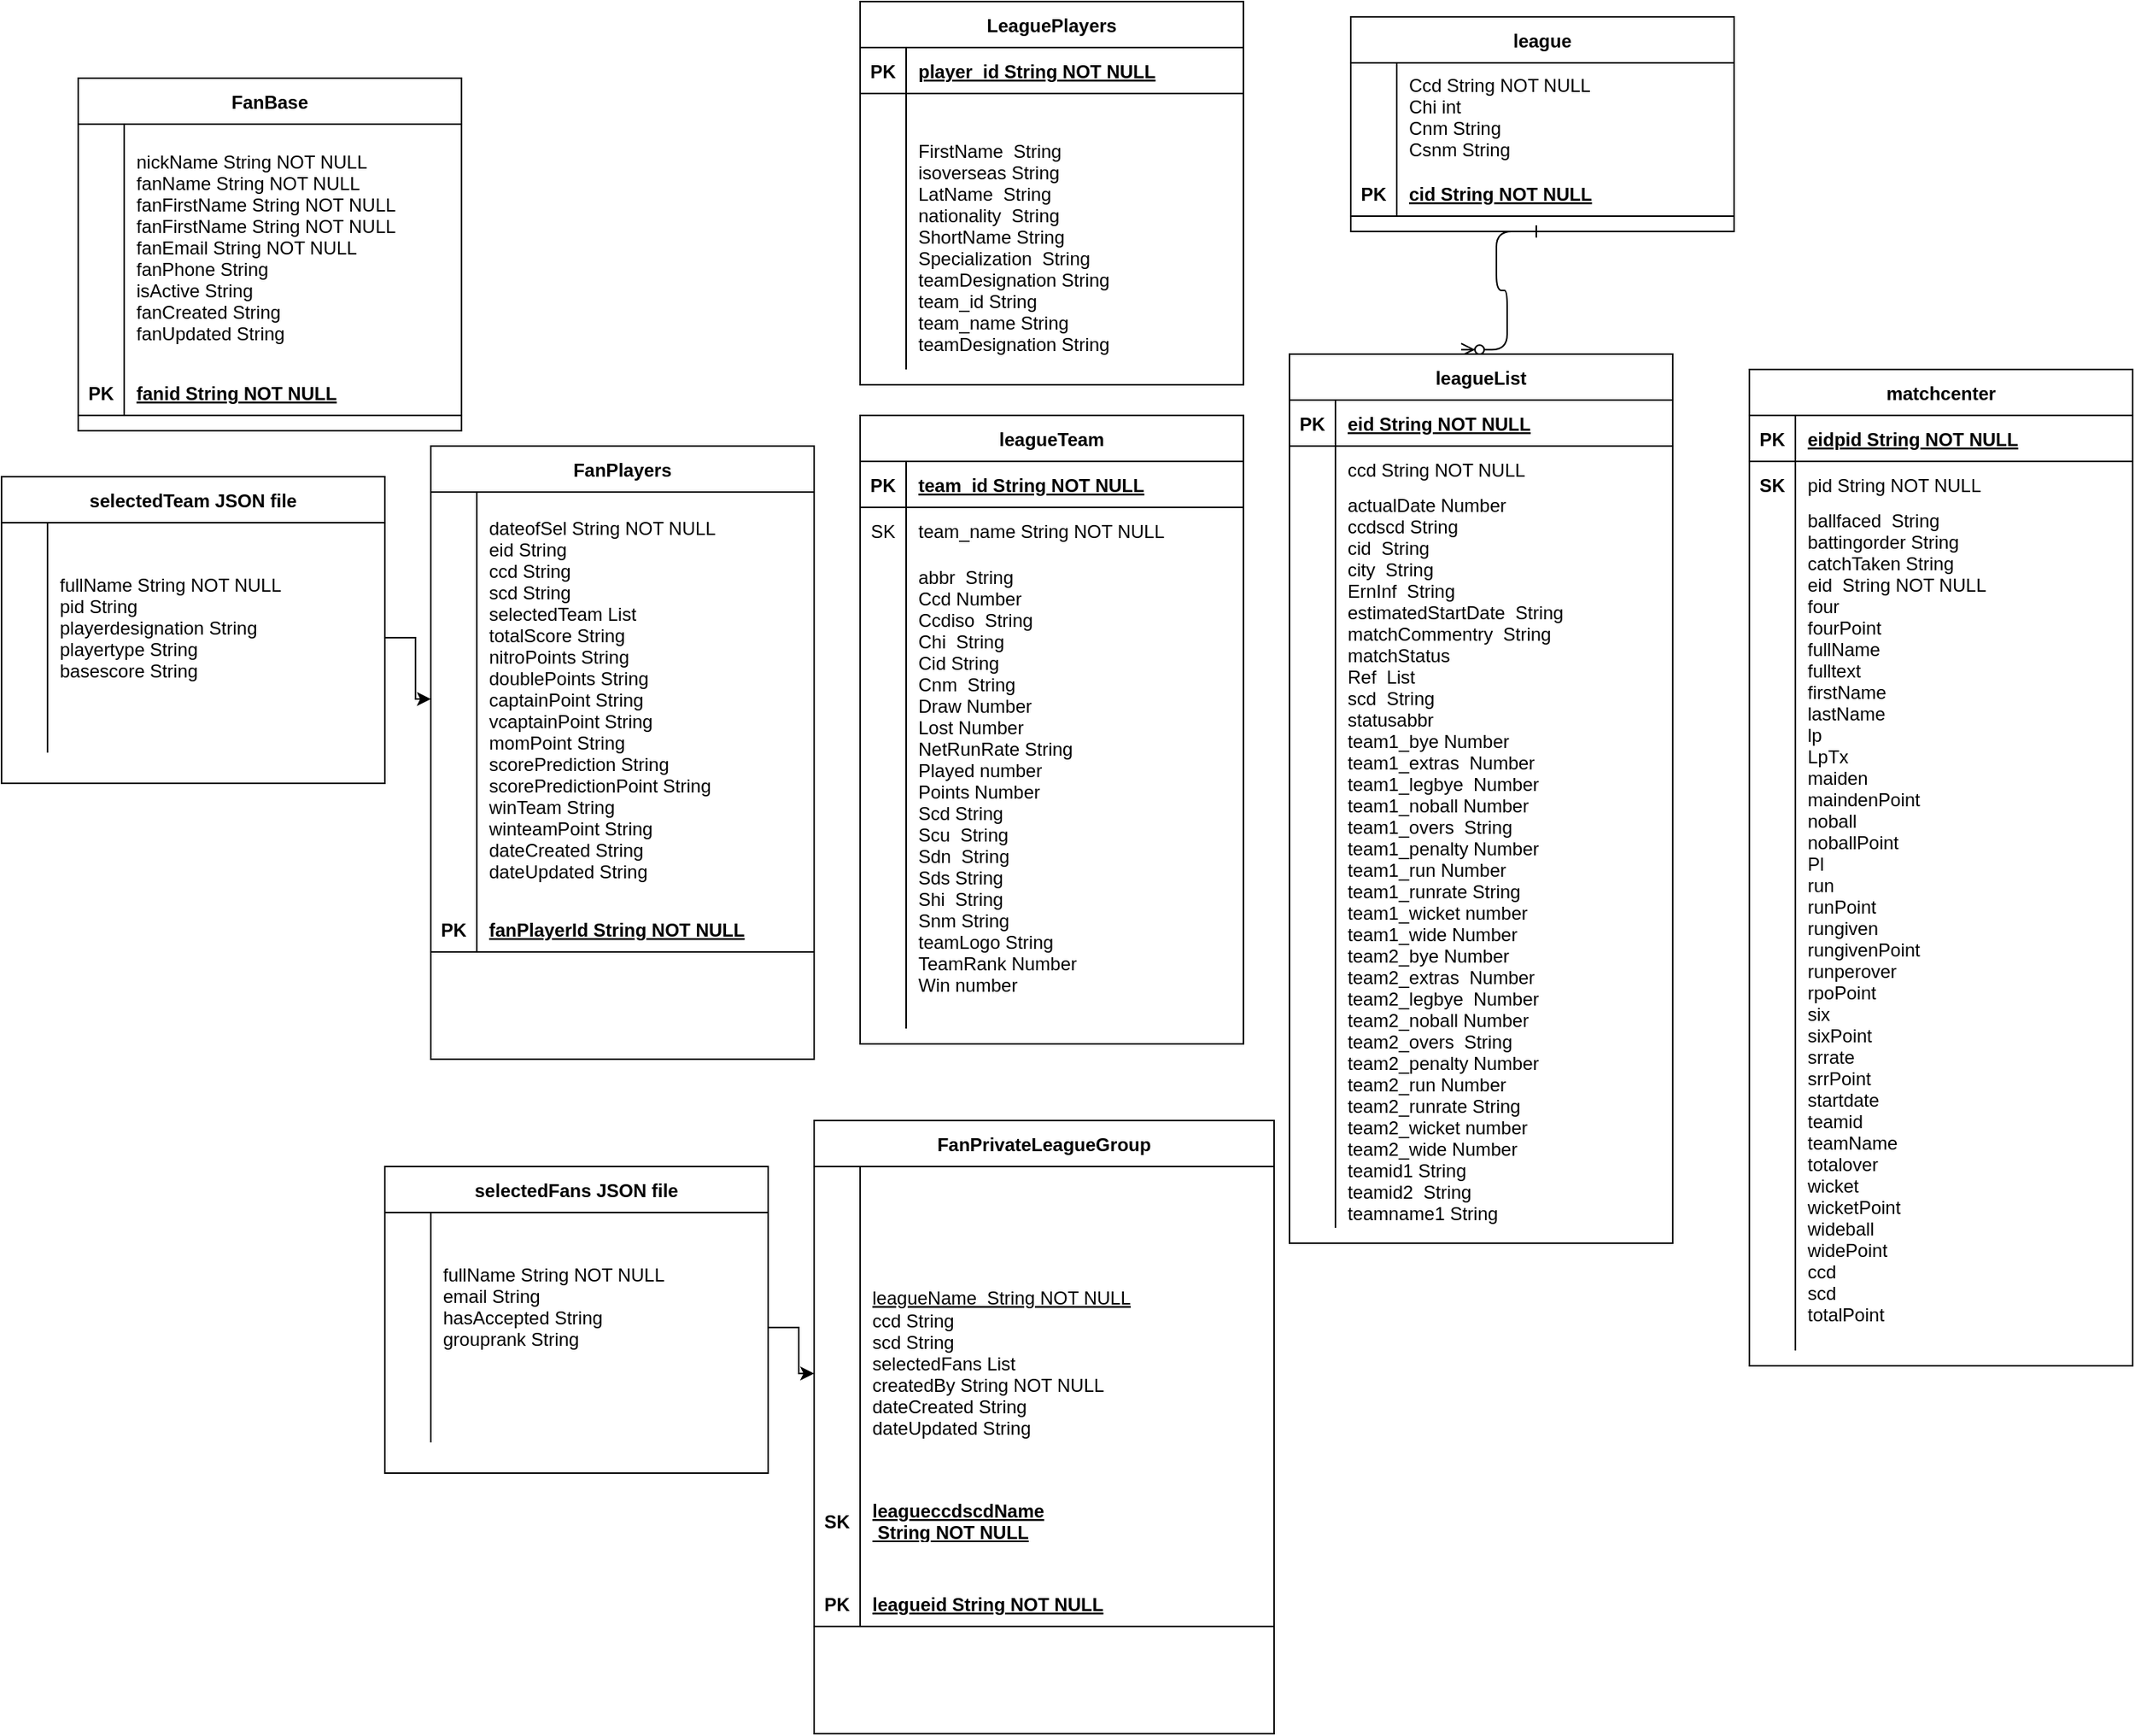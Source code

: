 <mxfile version="24.2.5" type="device">
  <diagram id="R2lEEEUBdFMjLlhIrx00" name="Page-1">
    <mxGraphModel dx="2885" dy="1778" grid="1" gridSize="10" guides="1" tooltips="1" connect="1" arrows="1" fold="1" page="1" pageScale="1" pageWidth="850" pageHeight="1100" math="0" shadow="0" extFonts="Permanent Marker^https://fonts.googleapis.com/css?family=Permanent+Marker">
      <root>
        <mxCell id="0" />
        <mxCell id="1" parent="0" />
        <mxCell id="C-vyLk0tnHw3VtMMgP7b-1" value="" style="edgeStyle=entityRelationEdgeStyle;endArrow=ERzeroToMany;startArrow=ERone;endFill=1;startFill=0;exitX=0.5;exitY=1;exitDx=0;exitDy=0;entryX=0.448;entryY=-0.005;entryDx=0;entryDy=0;entryPerimeter=0;" parent="1" source="C-vyLk0tnHw3VtMMgP7b-23" target="C-vyLk0tnHw3VtMMgP7b-2" edge="1">
          <mxGeometry width="100" height="100" relative="1" as="geometry">
            <mxPoint x="390" y="150" as="sourcePoint" />
            <mxPoint x="200" y="190" as="targetPoint" />
            <Array as="points">
              <mxPoint x="340" y="210" />
              <mxPoint x="390" y="230" />
              <mxPoint x="340" y="210" />
              <mxPoint x="200" y="160" />
            </Array>
          </mxGeometry>
        </mxCell>
        <mxCell id="C-vyLk0tnHw3VtMMgP7b-2" value="leagueList" style="shape=table;startSize=30;container=1;collapsible=1;childLayout=tableLayout;fixedRows=1;rowLines=0;fontStyle=1;align=center;resizeLast=1;" parent="1" vertex="1">
          <mxGeometry x="-260" y="190" width="250" height="580" as="geometry" />
        </mxCell>
        <mxCell id="C-vyLk0tnHw3VtMMgP7b-3" value="" style="shape=partialRectangle;collapsible=0;dropTarget=0;pointerEvents=0;fillColor=none;points=[[0,0.5],[1,0.5]];portConstraint=eastwest;top=0;left=0;right=0;bottom=1;" parent="C-vyLk0tnHw3VtMMgP7b-2" vertex="1">
          <mxGeometry y="30" width="250" height="30" as="geometry" />
        </mxCell>
        <mxCell id="C-vyLk0tnHw3VtMMgP7b-4" value="PK" style="shape=partialRectangle;overflow=hidden;connectable=0;fillColor=none;top=0;left=0;bottom=0;right=0;fontStyle=1;" parent="C-vyLk0tnHw3VtMMgP7b-3" vertex="1">
          <mxGeometry width="30" height="30" as="geometry">
            <mxRectangle width="30" height="30" as="alternateBounds" />
          </mxGeometry>
        </mxCell>
        <mxCell id="C-vyLk0tnHw3VtMMgP7b-5" value="eid String NOT NULL " style="shape=partialRectangle;overflow=hidden;connectable=0;fillColor=none;top=0;left=0;bottom=0;right=0;align=left;spacingLeft=6;fontStyle=5;" parent="C-vyLk0tnHw3VtMMgP7b-3" vertex="1">
          <mxGeometry x="30" width="220" height="30" as="geometry">
            <mxRectangle width="220" height="30" as="alternateBounds" />
          </mxGeometry>
        </mxCell>
        <mxCell id="C-vyLk0tnHw3VtMMgP7b-6" value="" style="shape=partialRectangle;collapsible=0;dropTarget=0;pointerEvents=0;fillColor=none;points=[[0,0.5],[1,0.5]];portConstraint=eastwest;top=0;left=0;right=0;bottom=0;" parent="C-vyLk0tnHw3VtMMgP7b-2" vertex="1">
          <mxGeometry y="60" width="250" height="30" as="geometry" />
        </mxCell>
        <mxCell id="C-vyLk0tnHw3VtMMgP7b-7" value="" style="shape=partialRectangle;overflow=hidden;connectable=0;fillColor=none;top=0;left=0;bottom=0;right=0;" parent="C-vyLk0tnHw3VtMMgP7b-6" vertex="1">
          <mxGeometry width="30" height="30" as="geometry">
            <mxRectangle width="30" height="30" as="alternateBounds" />
          </mxGeometry>
        </mxCell>
        <mxCell id="C-vyLk0tnHw3VtMMgP7b-8" value="ccd String NOT NULL" style="shape=partialRectangle;overflow=hidden;connectable=0;fillColor=none;top=0;left=0;bottom=0;right=0;align=left;spacingLeft=6;" parent="C-vyLk0tnHw3VtMMgP7b-6" vertex="1">
          <mxGeometry x="30" width="220" height="30" as="geometry">
            <mxRectangle width="220" height="30" as="alternateBounds" />
          </mxGeometry>
        </mxCell>
        <mxCell id="C-vyLk0tnHw3VtMMgP7b-9" value="" style="shape=partialRectangle;collapsible=0;dropTarget=0;pointerEvents=0;fillColor=none;points=[[0,0.5],[1,0.5]];portConstraint=eastwest;top=0;left=0;right=0;bottom=0;" parent="C-vyLk0tnHw3VtMMgP7b-2" vertex="1">
          <mxGeometry y="90" width="250" height="480" as="geometry" />
        </mxCell>
        <mxCell id="C-vyLk0tnHw3VtMMgP7b-10" value="" style="shape=partialRectangle;overflow=hidden;connectable=0;fillColor=none;top=0;left=0;bottom=0;right=0;" parent="C-vyLk0tnHw3VtMMgP7b-9" vertex="1">
          <mxGeometry width="30" height="480" as="geometry">
            <mxRectangle width="30" height="480" as="alternateBounds" />
          </mxGeometry>
        </mxCell>
        <mxCell id="C-vyLk0tnHw3VtMMgP7b-11" value="actualDate Number&#xa;ccdscd String&#xa;cid  String&#xa;city  String&#xa;ErnInf  String&#xa;estimatedStartDate  String&#xa;matchCommentry  String&#xa;matchStatus&#xa;Ref  List&#xa;scd  String&#xa;statusabbr&#xa;team1_bye Number&#xa;team1_extras  Number&#xa;team1_legbye  Number&#xa;team1_noball Number&#xa;team1_overs  String&#xa;team1_penalty Number&#xa;team1_run Number&#xa;team1_runrate String&#xa;team1_wicket number&#xa;team1_wide Number&#xa;team2_bye Number&#xa;team2_extras  Number&#xa;team2_legbye  Number&#xa;team2_noball Number&#xa;team2_overs  String&#xa;team2_penalty Number&#xa;team2_run Number&#xa;team2_runrate String&#xa;team2_wicket number&#xa;team2_wide Number&#xa;teamid1 String&#xa;teamid2  String&#xa;teamname1 String&#xa;teamname2 String&#xa;venue String&#xa;&#xa;" style="shape=partialRectangle;overflow=hidden;connectable=0;fillColor=none;top=0;left=0;bottom=0;right=0;align=left;spacingLeft=6;" parent="C-vyLk0tnHw3VtMMgP7b-9" vertex="1">
          <mxGeometry x="30" width="220" height="480" as="geometry">
            <mxRectangle width="220" height="480" as="alternateBounds" />
          </mxGeometry>
        </mxCell>
        <mxCell id="C-vyLk0tnHw3VtMMgP7b-23" value="league" style="shape=table;startSize=30;container=1;collapsible=1;childLayout=tableLayout;fixedRows=1;rowLines=0;fontStyle=1;align=center;resizeLast=1;" parent="1" vertex="1">
          <mxGeometry x="-220" y="-30" width="250" height="140" as="geometry" />
        </mxCell>
        <mxCell id="C-vyLk0tnHw3VtMMgP7b-27" value="" style="shape=partialRectangle;collapsible=0;dropTarget=0;pointerEvents=0;fillColor=none;points=[[0,0.5],[1,0.5]];portConstraint=eastwest;top=0;left=0;right=0;bottom=0;" parent="C-vyLk0tnHw3VtMMgP7b-23" vertex="1">
          <mxGeometry y="30" width="250" height="70" as="geometry" />
        </mxCell>
        <mxCell id="C-vyLk0tnHw3VtMMgP7b-28" value="" style="shape=partialRectangle;overflow=hidden;connectable=0;fillColor=none;top=0;left=0;bottom=0;right=0;" parent="C-vyLk0tnHw3VtMMgP7b-27" vertex="1">
          <mxGeometry width="30" height="70" as="geometry">
            <mxRectangle width="30" height="70" as="alternateBounds" />
          </mxGeometry>
        </mxCell>
        <mxCell id="C-vyLk0tnHw3VtMMgP7b-29" value="Ccd String NOT NULL&#xa;Chi int&#xa;Cnm String&#xa;Csnm String" style="shape=partialRectangle;overflow=hidden;connectable=0;fillColor=none;top=0;left=0;bottom=0;right=0;align=left;spacingLeft=6;" parent="C-vyLk0tnHw3VtMMgP7b-27" vertex="1">
          <mxGeometry x="30" width="220" height="70" as="geometry">
            <mxRectangle width="220" height="70" as="alternateBounds" />
          </mxGeometry>
        </mxCell>
        <mxCell id="C-vyLk0tnHw3VtMMgP7b-24" value="" style="shape=partialRectangle;collapsible=0;dropTarget=0;pointerEvents=0;fillColor=none;points=[[0,0.5],[1,0.5]];portConstraint=eastwest;top=0;left=0;right=0;bottom=1;" parent="C-vyLk0tnHw3VtMMgP7b-23" vertex="1">
          <mxGeometry y="100" width="250" height="30" as="geometry" />
        </mxCell>
        <mxCell id="C-vyLk0tnHw3VtMMgP7b-25" value="PK" style="shape=partialRectangle;overflow=hidden;connectable=0;fillColor=none;top=0;left=0;bottom=0;right=0;fontStyle=1;" parent="C-vyLk0tnHw3VtMMgP7b-24" vertex="1">
          <mxGeometry width="30" height="30" as="geometry">
            <mxRectangle width="30" height="30" as="alternateBounds" />
          </mxGeometry>
        </mxCell>
        <mxCell id="C-vyLk0tnHw3VtMMgP7b-26" value="cid String NOT NULL " style="shape=partialRectangle;overflow=hidden;connectable=0;fillColor=none;top=0;left=0;bottom=0;right=0;align=left;spacingLeft=6;fontStyle=5;" parent="C-vyLk0tnHw3VtMMgP7b-24" vertex="1">
          <mxGeometry x="30" width="220" height="30" as="geometry">
            <mxRectangle width="220" height="30" as="alternateBounds" />
          </mxGeometry>
        </mxCell>
        <mxCell id="QwTVimI2Om4ALu4EgsQb-2" value="leagueTeam" style="shape=table;startSize=30;container=1;collapsible=1;childLayout=tableLayout;fixedRows=1;rowLines=0;fontStyle=1;align=center;resizeLast=1;" parent="1" vertex="1">
          <mxGeometry x="-540" y="230" width="250" height="410" as="geometry" />
        </mxCell>
        <mxCell id="QwTVimI2Om4ALu4EgsQb-3" value="" style="shape=partialRectangle;collapsible=0;dropTarget=0;pointerEvents=0;fillColor=none;points=[[0,0.5],[1,0.5]];portConstraint=eastwest;top=0;left=0;right=0;bottom=1;" parent="QwTVimI2Om4ALu4EgsQb-2" vertex="1">
          <mxGeometry y="30" width="250" height="30" as="geometry" />
        </mxCell>
        <mxCell id="QwTVimI2Om4ALu4EgsQb-4" value="PK" style="shape=partialRectangle;overflow=hidden;connectable=0;fillColor=none;top=0;left=0;bottom=0;right=0;fontStyle=1;" parent="QwTVimI2Om4ALu4EgsQb-3" vertex="1">
          <mxGeometry width="30" height="30" as="geometry">
            <mxRectangle width="30" height="30" as="alternateBounds" />
          </mxGeometry>
        </mxCell>
        <mxCell id="QwTVimI2Om4ALu4EgsQb-5" value="team_id String NOT NULL " style="shape=partialRectangle;overflow=hidden;connectable=0;fillColor=none;top=0;left=0;bottom=0;right=0;align=left;spacingLeft=6;fontStyle=5;" parent="QwTVimI2Om4ALu4EgsQb-3" vertex="1">
          <mxGeometry x="30" width="220" height="30" as="geometry">
            <mxRectangle width="220" height="30" as="alternateBounds" />
          </mxGeometry>
        </mxCell>
        <mxCell id="QwTVimI2Om4ALu4EgsQb-6" value="" style="shape=partialRectangle;collapsible=0;dropTarget=0;pointerEvents=0;fillColor=none;points=[[0,0.5],[1,0.5]];portConstraint=eastwest;top=0;left=0;right=0;bottom=0;" parent="QwTVimI2Om4ALu4EgsQb-2" vertex="1">
          <mxGeometry y="60" width="250" height="30" as="geometry" />
        </mxCell>
        <mxCell id="QwTVimI2Om4ALu4EgsQb-7" value="SK" style="shape=partialRectangle;overflow=hidden;connectable=0;fillColor=none;top=0;left=0;bottom=0;right=0;" parent="QwTVimI2Om4ALu4EgsQb-6" vertex="1">
          <mxGeometry width="30" height="30" as="geometry">
            <mxRectangle width="30" height="30" as="alternateBounds" />
          </mxGeometry>
        </mxCell>
        <mxCell id="QwTVimI2Om4ALu4EgsQb-8" value="team_name String NOT NULL" style="shape=partialRectangle;overflow=hidden;connectable=0;fillColor=none;top=0;left=0;bottom=0;right=0;align=left;spacingLeft=6;" parent="QwTVimI2Om4ALu4EgsQb-6" vertex="1">
          <mxGeometry x="30" width="220" height="30" as="geometry">
            <mxRectangle width="220" height="30" as="alternateBounds" />
          </mxGeometry>
        </mxCell>
        <mxCell id="QwTVimI2Om4ALu4EgsQb-9" value="" style="shape=partialRectangle;collapsible=0;dropTarget=0;pointerEvents=0;fillColor=none;points=[[0,0.5],[1,0.5]];portConstraint=eastwest;top=0;left=0;right=0;bottom=0;" parent="QwTVimI2Om4ALu4EgsQb-2" vertex="1">
          <mxGeometry y="90" width="250" height="310" as="geometry" />
        </mxCell>
        <mxCell id="QwTVimI2Om4ALu4EgsQb-10" value="" style="shape=partialRectangle;overflow=hidden;connectable=0;fillColor=none;top=0;left=0;bottom=0;right=0;" parent="QwTVimI2Om4ALu4EgsQb-9" vertex="1">
          <mxGeometry width="30" height="310" as="geometry">
            <mxRectangle width="30" height="310" as="alternateBounds" />
          </mxGeometry>
        </mxCell>
        <mxCell id="QwTVimI2Om4ALu4EgsQb-11" value="abbr  String&#xa;Ccd Number&#xa;Ccdiso  String&#xa;Chi  String&#xa;Cid String&#xa;Cnm  String&#xa;Draw Number&#xa;Lost Number&#xa;NetRunRate String&#xa;Played number&#xa;Points Number&#xa;Scd String&#xa;Scu  String&#xa;Sdn  String&#xa;Sds String&#xa;Shi  String&#xa;Snm String&#xa;teamLogo String&#xa;TeamRank Number&#xa;Win number&#xa;" style="shape=partialRectangle;overflow=hidden;connectable=0;fillColor=none;top=0;left=0;bottom=0;right=0;align=left;spacingLeft=6;" parent="QwTVimI2Om4ALu4EgsQb-9" vertex="1">
          <mxGeometry x="30" width="220" height="310" as="geometry">
            <mxRectangle width="220" height="310" as="alternateBounds" />
          </mxGeometry>
        </mxCell>
        <mxCell id="QwTVimI2Om4ALu4EgsQb-12" value="LeaguePlayers" style="shape=table;startSize=30;container=1;collapsible=1;childLayout=tableLayout;fixedRows=1;rowLines=0;fontStyle=1;align=center;resizeLast=1;" parent="1" vertex="1">
          <mxGeometry x="-540" y="-40" width="250" height="250" as="geometry" />
        </mxCell>
        <mxCell id="QwTVimI2Om4ALu4EgsQb-13" value="" style="shape=partialRectangle;collapsible=0;dropTarget=0;pointerEvents=0;fillColor=none;points=[[0,0.5],[1,0.5]];portConstraint=eastwest;top=0;left=0;right=0;bottom=1;" parent="QwTVimI2Om4ALu4EgsQb-12" vertex="1">
          <mxGeometry y="30" width="250" height="30" as="geometry" />
        </mxCell>
        <mxCell id="QwTVimI2Om4ALu4EgsQb-14" value="PK" style="shape=partialRectangle;overflow=hidden;connectable=0;fillColor=none;top=0;left=0;bottom=0;right=0;fontStyle=1;" parent="QwTVimI2Om4ALu4EgsQb-13" vertex="1">
          <mxGeometry width="30" height="30" as="geometry">
            <mxRectangle width="30" height="30" as="alternateBounds" />
          </mxGeometry>
        </mxCell>
        <mxCell id="QwTVimI2Om4ALu4EgsQb-15" value="player_id String NOT NULL " style="shape=partialRectangle;overflow=hidden;connectable=0;fillColor=none;top=0;left=0;bottom=0;right=0;align=left;spacingLeft=6;fontStyle=5;" parent="QwTVimI2Om4ALu4EgsQb-13" vertex="1">
          <mxGeometry x="30" width="220" height="30" as="geometry">
            <mxRectangle width="220" height="30" as="alternateBounds" />
          </mxGeometry>
        </mxCell>
        <mxCell id="QwTVimI2Om4ALu4EgsQb-16" value="" style="shape=partialRectangle;collapsible=0;dropTarget=0;pointerEvents=0;fillColor=none;points=[[0,0.5],[1,0.5]];portConstraint=eastwest;top=0;left=0;right=0;bottom=0;" parent="QwTVimI2Om4ALu4EgsQb-12" vertex="1">
          <mxGeometry y="60" width="250" height="20" as="geometry" />
        </mxCell>
        <mxCell id="QwTVimI2Om4ALu4EgsQb-17" value="" style="shape=partialRectangle;overflow=hidden;connectable=0;fillColor=none;top=0;left=0;bottom=0;right=0;" parent="QwTVimI2Om4ALu4EgsQb-16" vertex="1">
          <mxGeometry width="30" height="20" as="geometry">
            <mxRectangle width="30" height="20" as="alternateBounds" />
          </mxGeometry>
        </mxCell>
        <mxCell id="QwTVimI2Om4ALu4EgsQb-18" value="" style="shape=partialRectangle;overflow=hidden;connectable=0;fillColor=none;top=0;left=0;bottom=0;right=0;align=left;spacingLeft=6;" parent="QwTVimI2Om4ALu4EgsQb-16" vertex="1">
          <mxGeometry x="30" width="220" height="20" as="geometry">
            <mxRectangle width="220" height="20" as="alternateBounds" />
          </mxGeometry>
        </mxCell>
        <mxCell id="QwTVimI2Om4ALu4EgsQb-19" value="" style="shape=partialRectangle;collapsible=0;dropTarget=0;pointerEvents=0;fillColor=none;points=[[0,0.5],[1,0.5]];portConstraint=eastwest;top=0;left=0;right=0;bottom=0;" parent="QwTVimI2Om4ALu4EgsQb-12" vertex="1">
          <mxGeometry y="80" width="250" height="160" as="geometry" />
        </mxCell>
        <mxCell id="QwTVimI2Om4ALu4EgsQb-20" value="" style="shape=partialRectangle;overflow=hidden;connectable=0;fillColor=none;top=0;left=0;bottom=0;right=0;" parent="QwTVimI2Om4ALu4EgsQb-19" vertex="1">
          <mxGeometry width="30" height="160" as="geometry">
            <mxRectangle width="30" height="160" as="alternateBounds" />
          </mxGeometry>
        </mxCell>
        <mxCell id="QwTVimI2Om4ALu4EgsQb-21" value="FirstName  String&#xa;isoverseas String&#xa;LatName  String&#xa;nationality  String&#xa;ShortName String&#xa;Specialization  String&#xa;teamDesignation String&#xa;team_id String&#xa;team_name String&#xa;teamDesignation String" style="shape=partialRectangle;overflow=hidden;connectable=0;fillColor=none;top=0;left=0;bottom=0;right=0;align=left;spacingLeft=6;" parent="QwTVimI2Om4ALu4EgsQb-19" vertex="1">
          <mxGeometry x="30" width="220" height="160" as="geometry">
            <mxRectangle width="220" height="160" as="alternateBounds" />
          </mxGeometry>
        </mxCell>
        <mxCell id="QwTVimI2Om4ALu4EgsQb-32" value="matchcenter" style="shape=table;startSize=30;container=1;collapsible=1;childLayout=tableLayout;fixedRows=1;rowLines=0;fontStyle=1;align=center;resizeLast=1;" parent="1" vertex="1">
          <mxGeometry x="40" y="200" width="250" height="650" as="geometry" />
        </mxCell>
        <mxCell id="QwTVimI2Om4ALu4EgsQb-33" value="" style="shape=partialRectangle;collapsible=0;dropTarget=0;pointerEvents=0;fillColor=none;points=[[0,0.5],[1,0.5]];portConstraint=eastwest;top=0;left=0;right=0;bottom=1;" parent="QwTVimI2Om4ALu4EgsQb-32" vertex="1">
          <mxGeometry y="30" width="250" height="30" as="geometry" />
        </mxCell>
        <mxCell id="QwTVimI2Om4ALu4EgsQb-34" value="PK" style="shape=partialRectangle;overflow=hidden;connectable=0;fillColor=none;top=0;left=0;bottom=0;right=0;fontStyle=1;" parent="QwTVimI2Om4ALu4EgsQb-33" vertex="1">
          <mxGeometry width="30" height="30" as="geometry">
            <mxRectangle width="30" height="30" as="alternateBounds" />
          </mxGeometry>
        </mxCell>
        <mxCell id="QwTVimI2Om4ALu4EgsQb-35" value="eidpid String NOT NULL " style="shape=partialRectangle;overflow=hidden;connectable=0;fillColor=none;top=0;left=0;bottom=0;right=0;align=left;spacingLeft=6;fontStyle=5;" parent="QwTVimI2Om4ALu4EgsQb-33" vertex="1">
          <mxGeometry x="30" width="220" height="30" as="geometry">
            <mxRectangle width="220" height="30" as="alternateBounds" />
          </mxGeometry>
        </mxCell>
        <mxCell id="QwTVimI2Om4ALu4EgsQb-36" value="" style="shape=partialRectangle;collapsible=0;dropTarget=0;pointerEvents=0;fillColor=none;points=[[0,0.5],[1,0.5]];portConstraint=eastwest;top=0;left=0;right=0;bottom=0;" parent="QwTVimI2Om4ALu4EgsQb-32" vertex="1">
          <mxGeometry y="60" width="250" height="30" as="geometry" />
        </mxCell>
        <mxCell id="QwTVimI2Om4ALu4EgsQb-37" value="" style="shape=partialRectangle;overflow=hidden;connectable=0;fillColor=none;top=0;left=0;bottom=0;right=0;" parent="QwTVimI2Om4ALu4EgsQb-36" vertex="1">
          <mxGeometry width="30" height="30" as="geometry">
            <mxRectangle width="30" height="30" as="alternateBounds" />
          </mxGeometry>
        </mxCell>
        <mxCell id="QwTVimI2Om4ALu4EgsQb-38" value="pid String NOT NULL" style="shape=partialRectangle;overflow=hidden;connectable=0;fillColor=none;top=0;left=0;bottom=0;right=0;align=left;spacingLeft=6;" parent="QwTVimI2Om4ALu4EgsQb-36" vertex="1">
          <mxGeometry x="30" width="220" height="30" as="geometry">
            <mxRectangle width="220" height="30" as="alternateBounds" />
          </mxGeometry>
        </mxCell>
        <mxCell id="QwTVimI2Om4ALu4EgsQb-39" value="" style="shape=partialRectangle;collapsible=0;dropTarget=0;pointerEvents=0;fillColor=none;points=[[0,0.5],[1,0.5]];portConstraint=eastwest;top=0;left=0;right=0;bottom=0;" parent="QwTVimI2Om4ALu4EgsQb-32" vertex="1">
          <mxGeometry y="90" width="250" height="550" as="geometry" />
        </mxCell>
        <mxCell id="QwTVimI2Om4ALu4EgsQb-40" value="" style="shape=partialRectangle;overflow=hidden;connectable=0;fillColor=none;top=0;left=0;bottom=0;right=0;" parent="QwTVimI2Om4ALu4EgsQb-39" vertex="1">
          <mxGeometry width="30" height="550" as="geometry">
            <mxRectangle width="30" height="550" as="alternateBounds" />
          </mxGeometry>
        </mxCell>
        <mxCell id="QwTVimI2Om4ALu4EgsQb-41" value="ballfaced  String&#xa;battingorder String&#xa;catchTaken String&#xa;eid  String NOT NULL&#xa;four&#xa;fourPoint&#xa;fullName&#xa;fulltext&#xa;firstName&#xa;lastName&#xa;lp&#xa;LpTx&#xa;maiden&#xa;maindenPoint&#xa;noball&#xa;noballPoint&#xa;Pl&#xa;run&#xa;runPoint&#xa;rungiven&#xa;rungivenPoint&#xa;runperover&#xa;rpoPoint&#xa;six&#xa;sixPoint&#xa;srrate&#xa;srrPoint&#xa;startdate&#xa;teamid&#xa;teamName&#xa;totalover&#xa;wicket&#xa;wicketPoint&#xa;wideball&#xa;widePoint&#xa;ccd&#xa;scd&#xa;totalPoint&#xa;&#xa;&#xa;&#xa;" style="shape=partialRectangle;overflow=hidden;connectable=0;fillColor=none;top=0;left=0;bottom=0;right=0;align=left;spacingLeft=6;" parent="QwTVimI2Om4ALu4EgsQb-39" vertex="1">
          <mxGeometry x="30" width="220" height="550" as="geometry">
            <mxRectangle width="220" height="550" as="alternateBounds" />
          </mxGeometry>
        </mxCell>
        <mxCell id="x1gMOoJsHbtAtige0wux-1" value="FanBase" style="shape=table;startSize=30;container=1;collapsible=1;childLayout=tableLayout;fixedRows=1;rowLines=0;fontStyle=1;align=center;resizeLast=1;" vertex="1" parent="1">
          <mxGeometry x="-1050" y="10" width="250" height="230" as="geometry" />
        </mxCell>
        <mxCell id="x1gMOoJsHbtAtige0wux-2" value="" style="shape=partialRectangle;collapsible=0;dropTarget=0;pointerEvents=0;fillColor=none;points=[[0,0.5],[1,0.5]];portConstraint=eastwest;top=0;left=0;right=0;bottom=0;" vertex="1" parent="x1gMOoJsHbtAtige0wux-1">
          <mxGeometry y="30" width="250" height="160" as="geometry" />
        </mxCell>
        <mxCell id="x1gMOoJsHbtAtige0wux-3" value="" style="shape=partialRectangle;overflow=hidden;connectable=0;fillColor=none;top=0;left=0;bottom=0;right=0;" vertex="1" parent="x1gMOoJsHbtAtige0wux-2">
          <mxGeometry width="30" height="160" as="geometry">
            <mxRectangle width="30" height="160" as="alternateBounds" />
          </mxGeometry>
        </mxCell>
        <mxCell id="x1gMOoJsHbtAtige0wux-4" value="nickName String NOT NULL&#xa;fanName String NOT NULL&#xa;fanFirstName String NOT NULL&#xa;fanFirstName String NOT NULL&#xa;fanEmail String NOT NULL&#xa;fanPhone String &#xa;isActive String&#xa;fanCreated String&#xa;fanUpdated String" style="shape=partialRectangle;overflow=hidden;connectable=0;fillColor=none;top=0;left=0;bottom=0;right=0;align=left;spacingLeft=6;" vertex="1" parent="x1gMOoJsHbtAtige0wux-2">
          <mxGeometry x="30" width="220" height="160" as="geometry">
            <mxRectangle width="220" height="160" as="alternateBounds" />
          </mxGeometry>
        </mxCell>
        <mxCell id="x1gMOoJsHbtAtige0wux-5" value="" style="shape=partialRectangle;collapsible=0;dropTarget=0;pointerEvents=0;fillColor=none;points=[[0,0.5],[1,0.5]];portConstraint=eastwest;top=0;left=0;right=0;bottom=1;" vertex="1" parent="x1gMOoJsHbtAtige0wux-1">
          <mxGeometry y="190" width="250" height="30" as="geometry" />
        </mxCell>
        <mxCell id="x1gMOoJsHbtAtige0wux-6" value="PK" style="shape=partialRectangle;overflow=hidden;connectable=0;fillColor=none;top=0;left=0;bottom=0;right=0;fontStyle=1;" vertex="1" parent="x1gMOoJsHbtAtige0wux-5">
          <mxGeometry width="30" height="30" as="geometry">
            <mxRectangle width="30" height="30" as="alternateBounds" />
          </mxGeometry>
        </mxCell>
        <mxCell id="x1gMOoJsHbtAtige0wux-7" value="fanid String NOT NULL " style="shape=partialRectangle;overflow=hidden;connectable=0;fillColor=none;top=0;left=0;bottom=0;right=0;align=left;spacingLeft=6;fontStyle=5;" vertex="1" parent="x1gMOoJsHbtAtige0wux-5">
          <mxGeometry x="30" width="220" height="30" as="geometry">
            <mxRectangle width="220" height="30" as="alternateBounds" />
          </mxGeometry>
        </mxCell>
        <mxCell id="x1gMOoJsHbtAtige0wux-8" value="FanPlayers" style="shape=table;startSize=30;container=1;collapsible=1;childLayout=tableLayout;fixedRows=1;rowLines=0;fontStyle=1;align=center;resizeLast=1;" vertex="1" parent="1">
          <mxGeometry x="-820" y="250" width="250" height="400" as="geometry" />
        </mxCell>
        <mxCell id="x1gMOoJsHbtAtige0wux-9" value="" style="shape=partialRectangle;collapsible=0;dropTarget=0;pointerEvents=0;fillColor=none;points=[[0,0.5],[1,0.5]];portConstraint=eastwest;top=0;left=0;right=0;bottom=0;" vertex="1" parent="x1gMOoJsHbtAtige0wux-8">
          <mxGeometry y="30" width="250" height="270" as="geometry" />
        </mxCell>
        <mxCell id="x1gMOoJsHbtAtige0wux-10" value="" style="shape=partialRectangle;overflow=hidden;connectable=0;fillColor=none;top=0;left=0;bottom=0;right=0;" vertex="1" parent="x1gMOoJsHbtAtige0wux-9">
          <mxGeometry width="30" height="270" as="geometry">
            <mxRectangle width="30" height="270" as="alternateBounds" />
          </mxGeometry>
        </mxCell>
        <mxCell id="x1gMOoJsHbtAtige0wux-11" value="dateofSel String NOT NULL&#xa;eid String&#xa;ccd String&#xa;scd String&#xa;selectedTeam List&#xa;totalScore String&#xa;nitroPoints String&#xa;doublePoints String&#xa;captainPoint String&#xa;vcaptainPoint String&#xa;momPoint String&#xa;scorePrediction String&#xa;scorePredictionPoint String&#xa;winTeam String&#xa;winteamPoint String&#xa;dateCreated String&#xa;dateUpdated String" style="shape=partialRectangle;overflow=hidden;connectable=0;fillColor=none;top=0;left=0;bottom=0;right=0;align=left;spacingLeft=6;" vertex="1" parent="x1gMOoJsHbtAtige0wux-9">
          <mxGeometry x="30" width="220" height="270" as="geometry">
            <mxRectangle width="220" height="270" as="alternateBounds" />
          </mxGeometry>
        </mxCell>
        <mxCell id="x1gMOoJsHbtAtige0wux-12" value="" style="shape=partialRectangle;collapsible=0;dropTarget=0;pointerEvents=0;fillColor=none;points=[[0,0.5],[1,0.5]];portConstraint=eastwest;top=0;left=0;right=0;bottom=1;" vertex="1" parent="x1gMOoJsHbtAtige0wux-8">
          <mxGeometry y="300" width="250" height="30" as="geometry" />
        </mxCell>
        <mxCell id="x1gMOoJsHbtAtige0wux-13" value="PK" style="shape=partialRectangle;overflow=hidden;connectable=0;fillColor=none;top=0;left=0;bottom=0;right=0;fontStyle=1;" vertex="1" parent="x1gMOoJsHbtAtige0wux-12">
          <mxGeometry width="30" height="30" as="geometry">
            <mxRectangle width="30" height="30" as="alternateBounds" />
          </mxGeometry>
        </mxCell>
        <mxCell id="x1gMOoJsHbtAtige0wux-14" value="fanPlayerId String NOT NULL " style="shape=partialRectangle;overflow=hidden;connectable=0;fillColor=none;top=0;left=0;bottom=0;right=0;align=left;spacingLeft=6;fontStyle=5;" vertex="1" parent="x1gMOoJsHbtAtige0wux-12">
          <mxGeometry x="30" width="220" height="30" as="geometry">
            <mxRectangle width="220" height="30" as="alternateBounds" />
          </mxGeometry>
        </mxCell>
        <mxCell id="x1gMOoJsHbtAtige0wux-15" value="SK" style="shape=partialRectangle;overflow=hidden;connectable=0;fillColor=none;top=0;left=0;bottom=0;right=0;fontStyle=1;" vertex="1" parent="1">
          <mxGeometry x="40" y="260" width="30" height="30" as="geometry">
            <mxRectangle width="30" height="30" as="alternateBounds" />
          </mxGeometry>
        </mxCell>
        <mxCell id="x1gMOoJsHbtAtige0wux-16" value="FanPrivateLeagueGroup" style="shape=table;startSize=30;container=1;collapsible=1;childLayout=tableLayout;fixedRows=1;rowLines=0;fontStyle=1;align=center;resizeLast=1;" vertex="1" parent="1">
          <mxGeometry x="-570" y="690" width="300" height="400" as="geometry" />
        </mxCell>
        <mxCell id="x1gMOoJsHbtAtige0wux-17" value="" style="shape=partialRectangle;collapsible=0;dropTarget=0;pointerEvents=0;fillColor=none;points=[[0,0.5],[1,0.5]];portConstraint=eastwest;top=0;left=0;right=0;bottom=0;" vertex="1" parent="x1gMOoJsHbtAtige0wux-16">
          <mxGeometry y="30" width="300" height="270" as="geometry" />
        </mxCell>
        <mxCell id="x1gMOoJsHbtAtige0wux-18" value="" style="shape=partialRectangle;overflow=hidden;connectable=0;fillColor=none;top=0;left=0;bottom=0;right=0;" vertex="1" parent="x1gMOoJsHbtAtige0wux-17">
          <mxGeometry width="30" height="270" as="geometry">
            <mxRectangle width="30" height="270" as="alternateBounds" />
          </mxGeometry>
        </mxCell>
        <mxCell id="x1gMOoJsHbtAtige0wux-19" value="ccd String&#xa;scd String&#xa;selectedFans List&#xa;createdBy String NOT NULL&#xa;dateCreated String&#xa;dateUpdated String" style="shape=partialRectangle;overflow=hidden;connectable=0;fillColor=none;top=0;left=0;bottom=0;right=0;align=left;spacingLeft=6;" vertex="1" parent="x1gMOoJsHbtAtige0wux-17">
          <mxGeometry x="30" width="270" height="270" as="geometry">
            <mxRectangle width="270" height="270" as="alternateBounds" />
          </mxGeometry>
        </mxCell>
        <mxCell id="x1gMOoJsHbtAtige0wux-20" value="" style="shape=partialRectangle;collapsible=0;dropTarget=0;pointerEvents=0;fillColor=none;points=[[0,0.5],[1,0.5]];portConstraint=eastwest;top=0;left=0;right=0;bottom=1;" vertex="1" parent="x1gMOoJsHbtAtige0wux-16">
          <mxGeometry y="300" width="300" height="30" as="geometry" />
        </mxCell>
        <mxCell id="x1gMOoJsHbtAtige0wux-21" value="PK" style="shape=partialRectangle;overflow=hidden;connectable=0;fillColor=none;top=0;left=0;bottom=0;right=0;fontStyle=1;" vertex="1" parent="x1gMOoJsHbtAtige0wux-20">
          <mxGeometry width="30" height="30" as="geometry">
            <mxRectangle width="30" height="30" as="alternateBounds" />
          </mxGeometry>
        </mxCell>
        <mxCell id="x1gMOoJsHbtAtige0wux-22" value="leagueid String NOT NULL " style="shape=partialRectangle;overflow=hidden;connectable=0;fillColor=none;top=0;left=0;bottom=0;right=0;align=left;spacingLeft=6;fontStyle=5;" vertex="1" parent="x1gMOoJsHbtAtige0wux-20">
          <mxGeometry x="30" width="270" height="30" as="geometry">
            <mxRectangle width="270" height="30" as="alternateBounds" />
          </mxGeometry>
        </mxCell>
        <mxCell id="x1gMOoJsHbtAtige0wux-23" value="SK" style="shape=partialRectangle;overflow=hidden;connectable=0;fillColor=none;top=0;left=0;bottom=0;right=0;fontStyle=1;" vertex="1" parent="1">
          <mxGeometry x="-570" y="936" width="30" height="30" as="geometry">
            <mxRectangle width="30" height="30" as="alternateBounds" />
          </mxGeometry>
        </mxCell>
        <mxCell id="x1gMOoJsHbtAtige0wux-24" value="leagueName  String NOT NULL " style="shape=partialRectangle;overflow=hidden;connectable=0;fillColor=none;top=0;left=0;bottom=0;right=0;align=left;spacingLeft=6;fontStyle=4;" vertex="1" parent="1">
          <mxGeometry x="-540" y="790" width="240" height="30" as="geometry">
            <mxRectangle width="220" height="30" as="alternateBounds" />
          </mxGeometry>
        </mxCell>
        <mxCell id="x1gMOoJsHbtAtige0wux-25" value="leagueccdscdName&#xa; String NOT NULL " style="shape=partialRectangle;overflow=hidden;connectable=0;fillColor=none;top=0;left=0;bottom=0;right=0;align=left;spacingLeft=6;fontStyle=5;" vertex="1" parent="1">
          <mxGeometry x="-540" y="936" width="220" height="30" as="geometry">
            <mxRectangle width="220" height="30" as="alternateBounds" />
          </mxGeometry>
        </mxCell>
        <mxCell id="x1gMOoJsHbtAtige0wux-26" value="selectedTeam JSON file" style="shape=table;startSize=30;container=1;collapsible=1;childLayout=tableLayout;fixedRows=1;rowLines=0;fontStyle=1;align=center;resizeLast=1;" vertex="1" parent="1">
          <mxGeometry x="-1100" y="270" width="250" height="200" as="geometry" />
        </mxCell>
        <mxCell id="x1gMOoJsHbtAtige0wux-27" value="" style="shape=partialRectangle;collapsible=0;dropTarget=0;pointerEvents=0;fillColor=none;points=[[0,0.5],[1,0.5]];portConstraint=eastwest;top=0;left=0;right=0;bottom=0;" vertex="1" parent="x1gMOoJsHbtAtige0wux-26">
          <mxGeometry y="30" width="250" height="150" as="geometry" />
        </mxCell>
        <mxCell id="x1gMOoJsHbtAtige0wux-28" value="" style="shape=partialRectangle;overflow=hidden;connectable=0;fillColor=none;top=0;left=0;bottom=0;right=0;" vertex="1" parent="x1gMOoJsHbtAtige0wux-27">
          <mxGeometry width="30" height="150" as="geometry">
            <mxRectangle width="30" height="150" as="alternateBounds" />
          </mxGeometry>
        </mxCell>
        <mxCell id="x1gMOoJsHbtAtige0wux-29" value="fullName String NOT NULL&#xa;pid String&#xa;playerdesignation String&#xa;playertype String&#xa;basescore String&#xa;" style="shape=partialRectangle;overflow=hidden;connectable=0;fillColor=none;top=0;left=0;bottom=0;right=0;align=left;spacingLeft=6;" vertex="1" parent="x1gMOoJsHbtAtige0wux-27">
          <mxGeometry x="30" width="220" height="150" as="geometry">
            <mxRectangle width="220" height="150" as="alternateBounds" />
          </mxGeometry>
        </mxCell>
        <mxCell id="x1gMOoJsHbtAtige0wux-33" style="edgeStyle=orthogonalEdgeStyle;rounded=0;orthogonalLoop=1;jettySize=auto;html=1;exitX=1;exitY=0.5;exitDx=0;exitDy=0;" edge="1" parent="1" source="x1gMOoJsHbtAtige0wux-27" target="x1gMOoJsHbtAtige0wux-9">
          <mxGeometry relative="1" as="geometry" />
        </mxCell>
        <mxCell id="x1gMOoJsHbtAtige0wux-34" value="selectedFans JSON file" style="shape=table;startSize=30;container=1;collapsible=1;childLayout=tableLayout;fixedRows=1;rowLines=0;fontStyle=1;align=center;resizeLast=1;" vertex="1" parent="1">
          <mxGeometry x="-850" y="720" width="250" height="200" as="geometry" />
        </mxCell>
        <mxCell id="x1gMOoJsHbtAtige0wux-35" value="" style="shape=partialRectangle;collapsible=0;dropTarget=0;pointerEvents=0;fillColor=none;points=[[0,0.5],[1,0.5]];portConstraint=eastwest;top=0;left=0;right=0;bottom=0;" vertex="1" parent="x1gMOoJsHbtAtige0wux-34">
          <mxGeometry y="30" width="250" height="150" as="geometry" />
        </mxCell>
        <mxCell id="x1gMOoJsHbtAtige0wux-36" value="" style="shape=partialRectangle;overflow=hidden;connectable=0;fillColor=none;top=0;left=0;bottom=0;right=0;" vertex="1" parent="x1gMOoJsHbtAtige0wux-35">
          <mxGeometry width="30" height="150" as="geometry">
            <mxRectangle width="30" height="150" as="alternateBounds" />
          </mxGeometry>
        </mxCell>
        <mxCell id="x1gMOoJsHbtAtige0wux-37" value="fullName String NOT NULL&#xa;email String&#xa;hasAccepted String&#xa;grouprank String&#xa;&#xa;" style="shape=partialRectangle;overflow=hidden;connectable=0;fillColor=none;top=0;left=0;bottom=0;right=0;align=left;spacingLeft=6;" vertex="1" parent="x1gMOoJsHbtAtige0wux-35">
          <mxGeometry x="30" width="220" height="150" as="geometry">
            <mxRectangle width="220" height="150" as="alternateBounds" />
          </mxGeometry>
        </mxCell>
        <mxCell id="x1gMOoJsHbtAtige0wux-38" style="edgeStyle=orthogonalEdgeStyle;rounded=0;orthogonalLoop=1;jettySize=auto;html=1;" edge="1" parent="1" source="x1gMOoJsHbtAtige0wux-35" target="x1gMOoJsHbtAtige0wux-17">
          <mxGeometry relative="1" as="geometry" />
        </mxCell>
      </root>
    </mxGraphModel>
  </diagram>
</mxfile>
